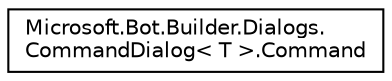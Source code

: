 digraph "Graphical Class Hierarchy"
{
  edge [fontname="Helvetica",fontsize="10",labelfontname="Helvetica",labelfontsize="10"];
  node [fontname="Helvetica",fontsize="10",shape=record];
  rankdir="LR";
  Node1 [label="Microsoft.Bot.Builder.Dialogs.\lCommandDialog\< T \>.Command",height=0.2,width=0.4,color="black", fillcolor="white", style="filled",URL="$db/d81/class_microsoft_1_1_bot_1_1_builder_1_1_dialogs_1_1_command_dialog_1_1_command.html",tooltip="A single command. "];
}
